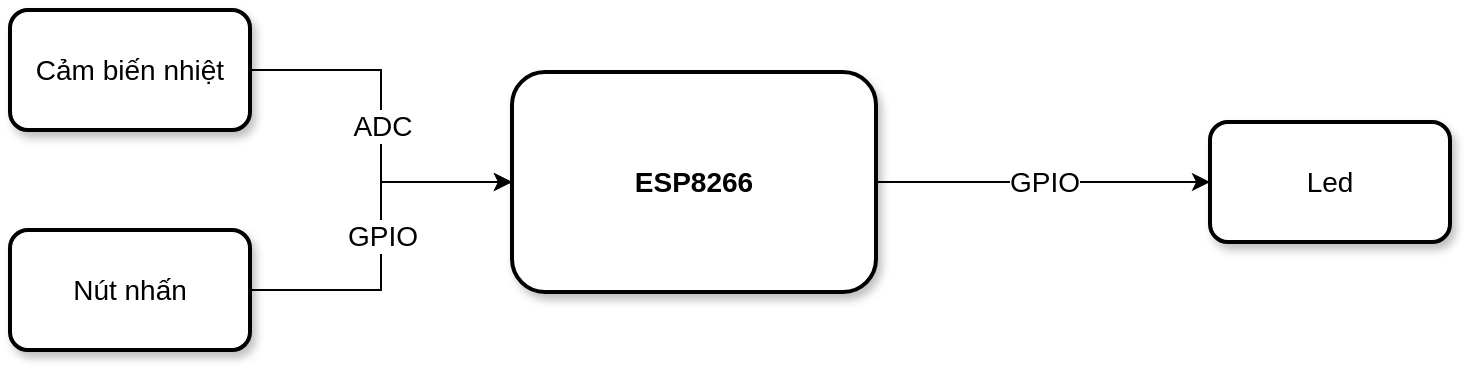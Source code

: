<mxfile version="20.0.1" type="github">
  <diagram id="YtJKJBkBIgmQBPzpspb-" name="Page-1">
    <mxGraphModel dx="1248" dy="661" grid="0" gridSize="10" guides="1" tooltips="1" connect="1" arrows="1" fold="1" page="1" pageScale="1" pageWidth="1169" pageHeight="1654" math="0" shadow="0">
      <root>
        <mxCell id="0" />
        <mxCell id="1" parent="0" />
        <mxCell id="5b2NDyi5BWEeDCQXWzk3-7" value="GPIO" style="edgeStyle=orthogonalEdgeStyle;rounded=0;orthogonalLoop=1;jettySize=auto;html=1;exitX=1;exitY=0.5;exitDx=0;exitDy=0;fontSize=14;" edge="1" parent="1" source="5b2NDyi5BWEeDCQXWzk3-1" target="5b2NDyi5BWEeDCQXWzk3-3">
          <mxGeometry relative="1" as="geometry" />
        </mxCell>
        <mxCell id="5b2NDyi5BWEeDCQXWzk3-1" value="&lt;b&gt;&lt;font style=&quot;font-size: 14px;&quot;&gt;ESP8266&lt;/font&gt;&lt;/b&gt;" style="rounded=1;whiteSpace=wrap;html=1;strokeWidth=2;shadow=1;" vertex="1" parent="1">
          <mxGeometry x="387" y="251" width="182" height="110" as="geometry" />
        </mxCell>
        <mxCell id="5b2NDyi5BWEeDCQXWzk3-5" value="ADC" style="edgeStyle=orthogonalEdgeStyle;rounded=0;orthogonalLoop=1;jettySize=auto;html=1;exitX=1;exitY=0.5;exitDx=0;exitDy=0;fontSize=14;" edge="1" parent="1" source="5b2NDyi5BWEeDCQXWzk3-2" target="5b2NDyi5BWEeDCQXWzk3-1">
          <mxGeometry relative="1" as="geometry" />
        </mxCell>
        <mxCell id="5b2NDyi5BWEeDCQXWzk3-2" value="Cảm biến nhiệt" style="rounded=1;whiteSpace=wrap;html=1;shadow=1;fontSize=14;strokeWidth=2;" vertex="1" parent="1">
          <mxGeometry x="136" y="220" width="120" height="60" as="geometry" />
        </mxCell>
        <mxCell id="5b2NDyi5BWEeDCQXWzk3-3" value="Led" style="rounded=1;whiteSpace=wrap;html=1;shadow=1;fontSize=14;strokeWidth=2;" vertex="1" parent="1">
          <mxGeometry x="736" y="276" width="120" height="60" as="geometry" />
        </mxCell>
        <mxCell id="5b2NDyi5BWEeDCQXWzk3-6" value="GPIO" style="edgeStyle=orthogonalEdgeStyle;rounded=0;orthogonalLoop=1;jettySize=auto;html=1;exitX=1;exitY=0.5;exitDx=0;exitDy=0;fontSize=14;" edge="1" parent="1" source="5b2NDyi5BWEeDCQXWzk3-4" target="5b2NDyi5BWEeDCQXWzk3-1">
          <mxGeometry relative="1" as="geometry" />
        </mxCell>
        <mxCell id="5b2NDyi5BWEeDCQXWzk3-4" value="Nút nhấn" style="rounded=1;whiteSpace=wrap;html=1;shadow=1;fontSize=14;strokeWidth=2;" vertex="1" parent="1">
          <mxGeometry x="136" y="330" width="120" height="60" as="geometry" />
        </mxCell>
      </root>
    </mxGraphModel>
  </diagram>
</mxfile>
